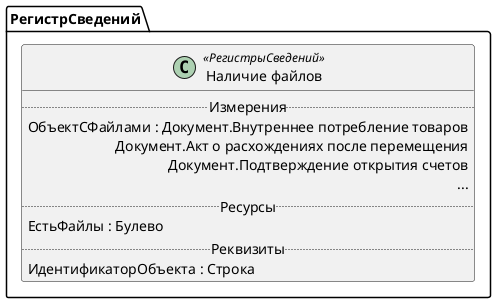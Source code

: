 ﻿@startuml НаличиеФайлов
'!include templates.wsd
'..\include templates.wsd
class РегистрСведений.НаличиеФайлов as "Наличие файлов" <<РегистрыСведений>>
{
..Измерения..
ОбъектСФайлами : Документ.Внутреннее потребление товаров\rДокумент.Акт о расхождениях после перемещения\rДокумент.Подтверждение открытия счетов\r...
..Ресурсы..
ЕстьФайлы : Булево
..Реквизиты..
ИдентификаторОбъекта : Строка
}
@enduml
